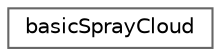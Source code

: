 digraph "Graphical Class Hierarchy"
{
 // LATEX_PDF_SIZE
  bgcolor="transparent";
  edge [fontname=Helvetica,fontsize=10,labelfontname=Helvetica,labelfontsize=10];
  node [fontname=Helvetica,fontsize=10,shape=box,height=0.2,width=0.4];
  rankdir="LR";
  Node0 [id="Node000000",label="basicSprayCloud",height=0.2,width=0.4,color="grey40", fillcolor="white", style="filled",URL="$classFoam_1_1basicSprayCloud.html",tooltip="Cloud class to introduce reacting spray parcels."];
}
